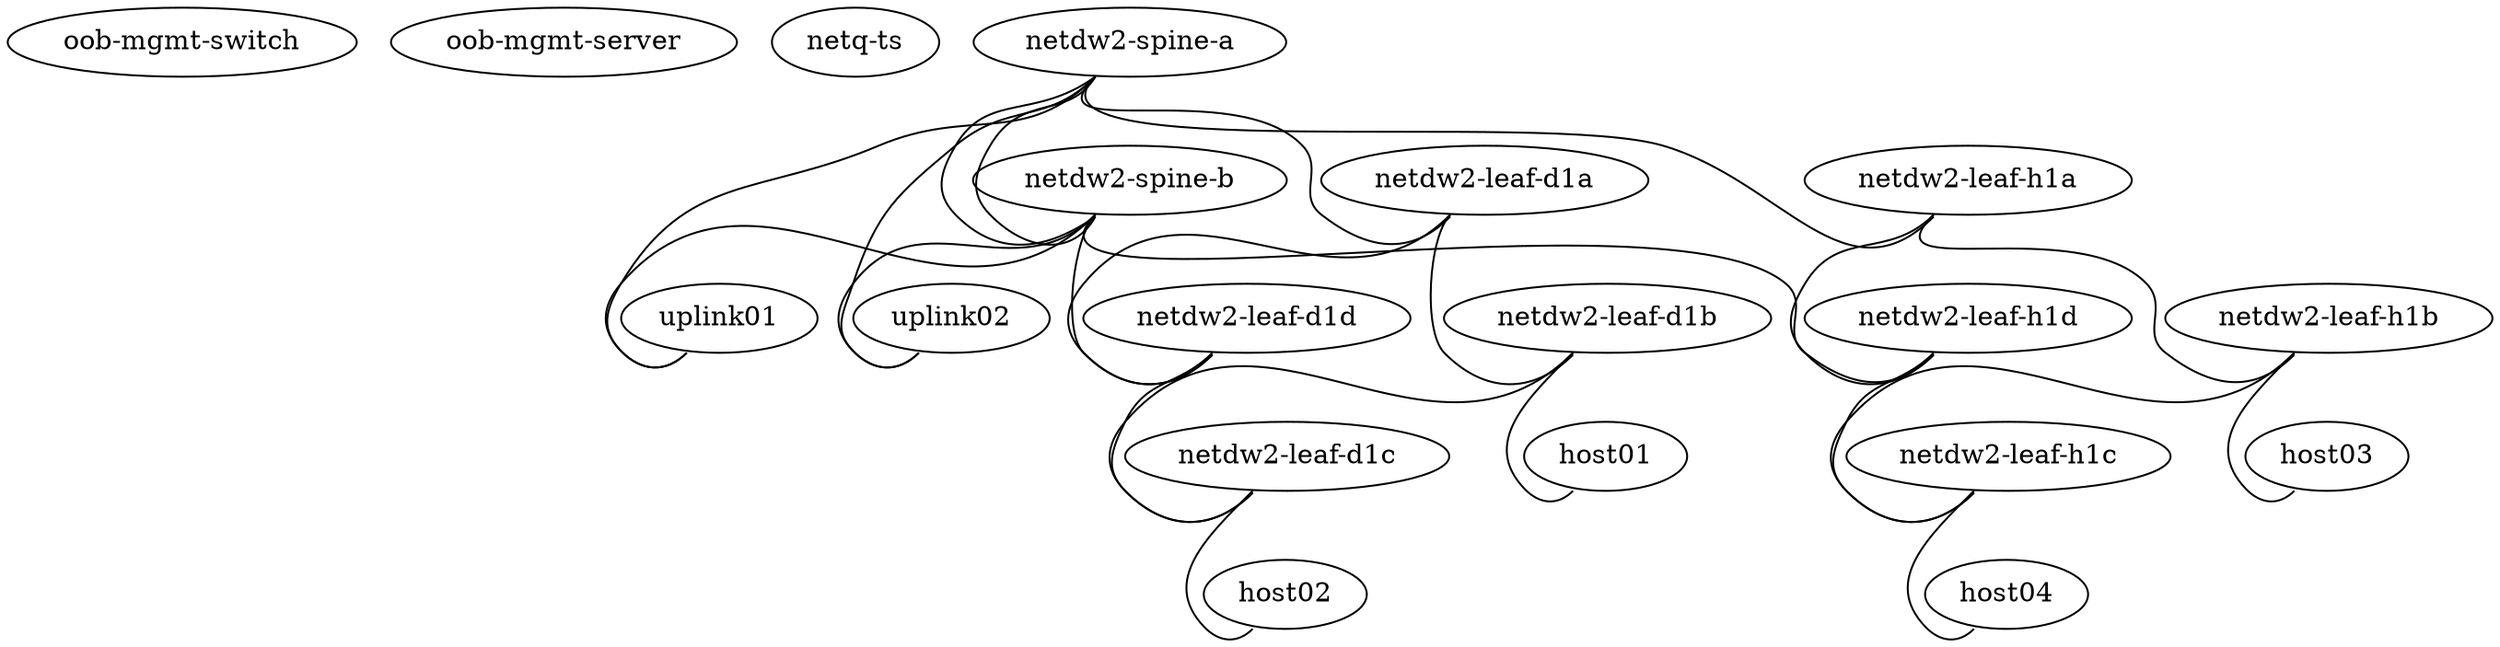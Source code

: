 graph dc {
   "oob-mgmt-switch"  [function="oob-switch" config="./helper_scripts/oob_switch_config.sh"]
   "oob-mgmt-server"  [function="oob-server" config="./helper_scripts/OOB_Server_Config.sh"]
   "netq-ts"   [function="host" config="./helper_scripts/extra_server_config.sh" mgmt_ip="192.168.200.250"]

   "uplink01"  [function="leaf" config="./helper_scripts/extra_switch_config.sh"]
   "uplink02"  [function="leaf" config="./helper_scripts/extra_switch_config.sh"]

   "netdw2-spine-a"  [function="spine" config="./helper_scripts/extra_switch_config.sh"]
   "netdw2-spine-b"  [function="spine" config="./helper_scripts/extra_switch_config.sh"]

   "netdw2-leaf-d1a"  [function="leaf" config="./helper_scripts/extra_switch_config.sh"]
   "netdw2-leaf-d1b"  [function="leaf" config="./helper_scripts/extra_switch_config.sh"]
   "netdw2-leaf-d1c"  [function="leaf" config="./helper_scripts/extra_switch_config.sh"]
   "netdw2-leaf-d1d"  [function="leaf" config="./helper_scripts/extra_switch_config.sh"]
   
   "netdw2-leaf-h1a"  [function="leaf" config="./helper_scripts/extra_switch_config.sh"]
   "netdw2-leaf-h1b"  [function="leaf" config="./helper_scripts/extra_switch_config.sh"]
   "netdw2-leaf-h1c"  [function="leaf" config="./helper_scripts/extra_switch_config.sh"]
   "netdw2-leaf-h1d"  [function="leaf" config="./helper_scripts/extra_switch_config.sh"]

   "host01"  [function="leaf" config="./helper_scripts/extra_switch_config.sh"]
   "host02"  [function="leaf" config="./helper_scripts/extra_switch_config.sh"]
   "host03"  [function="leaf" config="./helper_scripts/extra_switch_config.sh"]
   "host04"  [function="leaf" config="./helper_scripts/extra_switch_config.sh"]


   "netdw2-spine-a":"swp47" -- "uplink01":"swp1"
   "netdw2-spine-a":"swp48" -- "uplink02":"swp1"
   
   "netdw2-spine-b":"swp47" -- "uplink01":"swp2"
   "netdw2-spine-b":"swp48" -- "uplink02":"swp2"

   "netdw2-spine-a":"swp49" -- "netdw2-spine-b":"swp49"
   "netdw2-spine-a":"swp50" -- "netdw2-spine-b":"swp50"

   "netdw2-spine-a":"swp1" -- "netdw2-leaf-d1a":"swp52"
   "netdw2-spine-b":"swp1" -- "netdw2-leaf-d1d":"swp52"

   "netdw2-spine-a":"swp2" -- "netdw2-leaf-h1a":"swp52"
   "netdw2-spine-b":"swp2" -- "netdw2-leaf-h1d":"swp52"


   "netdw2-leaf-d1a":"swp50" -- "netdw2-leaf-d1d":"swp50"
   "netdw2-leaf-d1a":"swp49" -- "netdw2-leaf-d1b":"swp49"
   "netdw2-leaf-d1d":"swp49" -- "netdw2-leaf-d1c":"swp49"
   "netdw2-leaf-d1b":"swp50" -- "netdw2-leaf-d1c":"swp50"

   "netdw2-leaf-d1b":"swp1" -- "host01":"swp1"
   "netdw2-leaf-d1c":"swp1" -- "host02":"swp1"

   "netdw2-leaf-h1a":"swp50" -- "netdw2-leaf-h1d":"swp50"
   "netdw2-leaf-h1a":"swp49" -- "netdw2-leaf-h1b":"swp49"
   "netdw2-leaf-h1d":"swp49" -- "netdw2-leaf-h1c":"swp49"
   "netdw2-leaf-h1b":"swp50" -- "netdw2-leaf-h1c":"swp50"

   "netdw2-leaf-h1b":"swp1" -- "host03":"swp1"
   "netdw2-leaf-h1c":"swp1" -- "host04":"swp1"
}
